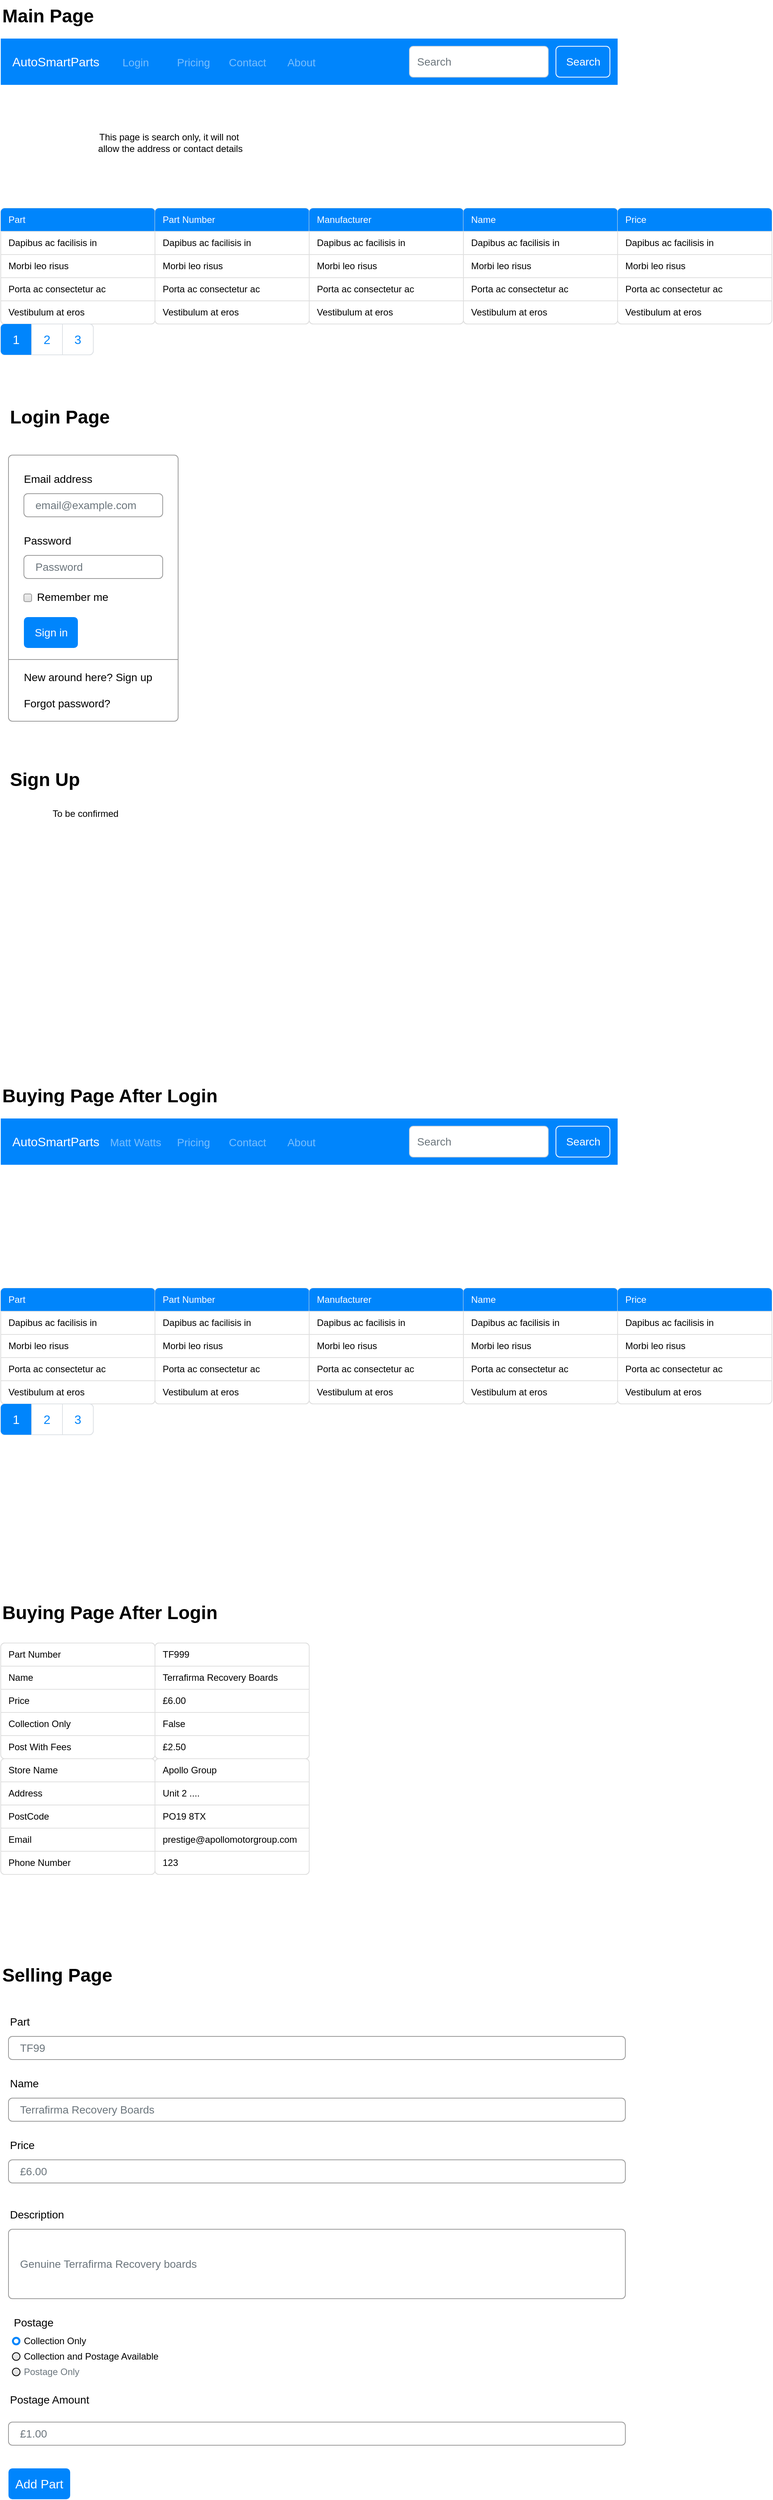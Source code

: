 <mxfile version="24.5.4" type="github">
  <diagram name="Page-1" id="c9db0220-8083-56f3-ca83-edcdcd058819">
    <mxGraphModel dx="1386" dy="785" grid="1" gridSize="10" guides="1" tooltips="1" connect="1" arrows="1" fold="1" page="1" pageScale="1.5" pageWidth="826" pageHeight="1169" background="none" math="0" shadow="0">
      <root>
        <mxCell id="0" style=";html=1;" />
        <mxCell id="1" style=";html=1;" parent="0" />
        <mxCell id="jz-PN9EQRB8FM0Uxdzr7-1" value="" style="html=1;shadow=0;dashed=0;shape=mxgraph.bootstrap.rrect;rSize=5;strokeColor=#DFDFDF;html=1;whiteSpace=wrap;fillColor=#FFFFFF;fontColor=#000000;" vertex="1" parent="1">
          <mxGeometry y="270" width="200" height="150" as="geometry" />
        </mxCell>
        <mxCell id="jz-PN9EQRB8FM0Uxdzr7-2" value="Part&lt;span style=&quot;white-space: pre;&quot;&gt;&#x9;&lt;/span&gt;" style="html=1;shadow=0;dashed=0;shape=mxgraph.bootstrap.topButton;rSize=5;strokeColor=none;fillColor=#0085FC;fontColor=#ffffff;perimeter=none;whiteSpace=wrap;resizeWidth=1;align=left;spacing=10;" vertex="1" parent="jz-PN9EQRB8FM0Uxdzr7-1">
          <mxGeometry width="200" height="30" relative="1" as="geometry" />
        </mxCell>
        <mxCell id="jz-PN9EQRB8FM0Uxdzr7-3" value="Dapibus ac facilisis in" style="strokeColor=inherit;fillColor=inherit;gradientColor=inherit;fontColor=inherit;html=1;shadow=0;dashed=0;perimeter=none;whiteSpace=wrap;resizeWidth=1;align=left;spacing=10;" vertex="1" parent="jz-PN9EQRB8FM0Uxdzr7-1">
          <mxGeometry width="200" height="30" relative="1" as="geometry">
            <mxPoint y="30" as="offset" />
          </mxGeometry>
        </mxCell>
        <mxCell id="jz-PN9EQRB8FM0Uxdzr7-4" value="Morbi leo risus" style="strokeColor=inherit;fillColor=inherit;gradientColor=inherit;fontColor=inherit;html=1;shadow=0;dashed=0;perimeter=none;whiteSpace=wrap;resizeWidth=1;align=left;spacing=10;" vertex="1" parent="jz-PN9EQRB8FM0Uxdzr7-1">
          <mxGeometry width="200" height="30" relative="1" as="geometry">
            <mxPoint y="60" as="offset" />
          </mxGeometry>
        </mxCell>
        <mxCell id="jz-PN9EQRB8FM0Uxdzr7-5" value="Porta ac consectetur ac" style="strokeColor=inherit;fillColor=inherit;gradientColor=inherit;fontColor=inherit;html=1;shadow=0;dashed=0;perimeter=none;whiteSpace=wrap;resizeWidth=1;align=left;spacing=10;" vertex="1" parent="jz-PN9EQRB8FM0Uxdzr7-1">
          <mxGeometry width="200" height="30" relative="1" as="geometry">
            <mxPoint y="90" as="offset" />
          </mxGeometry>
        </mxCell>
        <mxCell id="jz-PN9EQRB8FM0Uxdzr7-6" value="Vestibulum at eros" style="strokeColor=inherit;fillColor=inherit;gradientColor=inherit;fontColor=inherit;html=1;shadow=0;dashed=0;shape=mxgraph.bootstrap.bottomButton;rSize=5;perimeter=none;whiteSpace=wrap;resizeWidth=1;resizeHeight=0;align=left;spacing=10;" vertex="1" parent="jz-PN9EQRB8FM0Uxdzr7-1">
          <mxGeometry y="1" width="200" height="30" relative="1" as="geometry">
            <mxPoint y="-30" as="offset" />
          </mxGeometry>
        </mxCell>
        <mxCell id="jz-PN9EQRB8FM0Uxdzr7-14" value="" style="html=1;shadow=0;dashed=0;shape=mxgraph.bootstrap.rrect;rSize=5;strokeColor=#DFDFDF;html=1;whiteSpace=wrap;fillColor=#FFFFFF;fontColor=#000000;" vertex="1" parent="1">
          <mxGeometry x="200" y="270" width="200" height="150" as="geometry" />
        </mxCell>
        <mxCell id="jz-PN9EQRB8FM0Uxdzr7-15" value="Part Number" style="html=1;shadow=0;dashed=0;shape=mxgraph.bootstrap.topButton;rSize=5;strokeColor=none;fillColor=#0085FC;fontColor=#ffffff;perimeter=none;whiteSpace=wrap;resizeWidth=1;align=left;spacing=10;" vertex="1" parent="jz-PN9EQRB8FM0Uxdzr7-14">
          <mxGeometry width="200" height="30" relative="1" as="geometry" />
        </mxCell>
        <mxCell id="jz-PN9EQRB8FM0Uxdzr7-16" value="Dapibus ac facilisis in" style="strokeColor=inherit;fillColor=inherit;gradientColor=inherit;fontColor=inherit;html=1;shadow=0;dashed=0;perimeter=none;whiteSpace=wrap;resizeWidth=1;align=left;spacing=10;" vertex="1" parent="jz-PN9EQRB8FM0Uxdzr7-14">
          <mxGeometry width="200" height="30" relative="1" as="geometry">
            <mxPoint y="30" as="offset" />
          </mxGeometry>
        </mxCell>
        <mxCell id="jz-PN9EQRB8FM0Uxdzr7-17" value="Morbi leo risus" style="strokeColor=inherit;fillColor=inherit;gradientColor=inherit;fontColor=inherit;html=1;shadow=0;dashed=0;perimeter=none;whiteSpace=wrap;resizeWidth=1;align=left;spacing=10;" vertex="1" parent="jz-PN9EQRB8FM0Uxdzr7-14">
          <mxGeometry width="200" height="30" relative="1" as="geometry">
            <mxPoint y="60" as="offset" />
          </mxGeometry>
        </mxCell>
        <mxCell id="jz-PN9EQRB8FM0Uxdzr7-18" value="Porta ac consectetur ac" style="strokeColor=inherit;fillColor=inherit;gradientColor=inherit;fontColor=inherit;html=1;shadow=0;dashed=0;perimeter=none;whiteSpace=wrap;resizeWidth=1;align=left;spacing=10;" vertex="1" parent="jz-PN9EQRB8FM0Uxdzr7-14">
          <mxGeometry width="200" height="30" relative="1" as="geometry">
            <mxPoint y="90" as="offset" />
          </mxGeometry>
        </mxCell>
        <mxCell id="jz-PN9EQRB8FM0Uxdzr7-19" value="Vestibulum at eros" style="strokeColor=inherit;fillColor=inherit;gradientColor=inherit;fontColor=inherit;html=1;shadow=0;dashed=0;shape=mxgraph.bootstrap.bottomButton;rSize=5;perimeter=none;whiteSpace=wrap;resizeWidth=1;resizeHeight=0;align=left;spacing=10;" vertex="1" parent="jz-PN9EQRB8FM0Uxdzr7-14">
          <mxGeometry y="1" width="200" height="30" relative="1" as="geometry">
            <mxPoint y="-30" as="offset" />
          </mxGeometry>
        </mxCell>
        <mxCell id="jz-PN9EQRB8FM0Uxdzr7-20" value="" style="html=1;shadow=0;dashed=0;shape=mxgraph.bootstrap.rrect;rSize=5;strokeColor=#DFDFDF;html=1;whiteSpace=wrap;fillColor=#FFFFFF;fontColor=#000000;" vertex="1" parent="1">
          <mxGeometry x="400" y="270" width="200" height="150" as="geometry" />
        </mxCell>
        <mxCell id="jz-PN9EQRB8FM0Uxdzr7-21" value="Manufacturer" style="html=1;shadow=0;dashed=0;shape=mxgraph.bootstrap.topButton;rSize=5;strokeColor=none;fillColor=#0085FC;fontColor=#ffffff;perimeter=none;whiteSpace=wrap;resizeWidth=1;align=left;spacing=10;" vertex="1" parent="jz-PN9EQRB8FM0Uxdzr7-20">
          <mxGeometry width="200" height="30" relative="1" as="geometry" />
        </mxCell>
        <mxCell id="jz-PN9EQRB8FM0Uxdzr7-22" value="Dapibus ac facilisis in" style="strokeColor=inherit;fillColor=inherit;gradientColor=inherit;fontColor=inherit;html=1;shadow=0;dashed=0;perimeter=none;whiteSpace=wrap;resizeWidth=1;align=left;spacing=10;" vertex="1" parent="jz-PN9EQRB8FM0Uxdzr7-20">
          <mxGeometry width="200" height="30" relative="1" as="geometry">
            <mxPoint y="30" as="offset" />
          </mxGeometry>
        </mxCell>
        <mxCell id="jz-PN9EQRB8FM0Uxdzr7-23" value="Morbi leo risus" style="strokeColor=inherit;fillColor=inherit;gradientColor=inherit;fontColor=inherit;html=1;shadow=0;dashed=0;perimeter=none;whiteSpace=wrap;resizeWidth=1;align=left;spacing=10;" vertex="1" parent="jz-PN9EQRB8FM0Uxdzr7-20">
          <mxGeometry width="200" height="30" relative="1" as="geometry">
            <mxPoint y="60" as="offset" />
          </mxGeometry>
        </mxCell>
        <mxCell id="jz-PN9EQRB8FM0Uxdzr7-24" value="Porta ac consectetur ac" style="strokeColor=inherit;fillColor=inherit;gradientColor=inherit;fontColor=inherit;html=1;shadow=0;dashed=0;perimeter=none;whiteSpace=wrap;resizeWidth=1;align=left;spacing=10;" vertex="1" parent="jz-PN9EQRB8FM0Uxdzr7-20">
          <mxGeometry width="200" height="30" relative="1" as="geometry">
            <mxPoint y="90" as="offset" />
          </mxGeometry>
        </mxCell>
        <mxCell id="jz-PN9EQRB8FM0Uxdzr7-25" value="Vestibulum at eros" style="strokeColor=inherit;fillColor=inherit;gradientColor=inherit;fontColor=inherit;html=1;shadow=0;dashed=0;shape=mxgraph.bootstrap.bottomButton;rSize=5;perimeter=none;whiteSpace=wrap;resizeWidth=1;resizeHeight=0;align=left;spacing=10;" vertex="1" parent="jz-PN9EQRB8FM0Uxdzr7-20">
          <mxGeometry y="1" width="200" height="30" relative="1" as="geometry">
            <mxPoint y="-30" as="offset" />
          </mxGeometry>
        </mxCell>
        <mxCell id="jz-PN9EQRB8FM0Uxdzr7-26" value="" style="html=1;shadow=0;dashed=0;shape=mxgraph.bootstrap.rrect;rSize=5;strokeColor=#DFDFDF;html=1;whiteSpace=wrap;fillColor=#FFFFFF;fontColor=#000000;" vertex="1" parent="1">
          <mxGeometry x="600" y="270" width="200" height="150" as="geometry" />
        </mxCell>
        <mxCell id="jz-PN9EQRB8FM0Uxdzr7-27" value="Name&lt;span style=&quot;white-space: pre;&quot;&gt;&#x9;&lt;/span&gt;" style="html=1;shadow=0;dashed=0;shape=mxgraph.bootstrap.topButton;rSize=5;strokeColor=none;fillColor=#0085FC;fontColor=#ffffff;perimeter=none;whiteSpace=wrap;resizeWidth=1;align=left;spacing=10;" vertex="1" parent="jz-PN9EQRB8FM0Uxdzr7-26">
          <mxGeometry width="200" height="30" relative="1" as="geometry" />
        </mxCell>
        <mxCell id="jz-PN9EQRB8FM0Uxdzr7-28" value="Dapibus ac facilisis in" style="strokeColor=inherit;fillColor=inherit;gradientColor=inherit;fontColor=inherit;html=1;shadow=0;dashed=0;perimeter=none;whiteSpace=wrap;resizeWidth=1;align=left;spacing=10;" vertex="1" parent="jz-PN9EQRB8FM0Uxdzr7-26">
          <mxGeometry width="200" height="30" relative="1" as="geometry">
            <mxPoint y="30" as="offset" />
          </mxGeometry>
        </mxCell>
        <mxCell id="jz-PN9EQRB8FM0Uxdzr7-29" value="Morbi leo risus" style="strokeColor=inherit;fillColor=inherit;gradientColor=inherit;fontColor=inherit;html=1;shadow=0;dashed=0;perimeter=none;whiteSpace=wrap;resizeWidth=1;align=left;spacing=10;" vertex="1" parent="jz-PN9EQRB8FM0Uxdzr7-26">
          <mxGeometry width="200" height="30" relative="1" as="geometry">
            <mxPoint y="60" as="offset" />
          </mxGeometry>
        </mxCell>
        <mxCell id="jz-PN9EQRB8FM0Uxdzr7-30" value="Porta ac consectetur ac" style="strokeColor=inherit;fillColor=inherit;gradientColor=inherit;fontColor=inherit;html=1;shadow=0;dashed=0;perimeter=none;whiteSpace=wrap;resizeWidth=1;align=left;spacing=10;" vertex="1" parent="jz-PN9EQRB8FM0Uxdzr7-26">
          <mxGeometry width="200" height="30" relative="1" as="geometry">
            <mxPoint y="90" as="offset" />
          </mxGeometry>
        </mxCell>
        <mxCell id="jz-PN9EQRB8FM0Uxdzr7-31" value="Vestibulum at eros" style="strokeColor=inherit;fillColor=inherit;gradientColor=inherit;fontColor=inherit;html=1;shadow=0;dashed=0;shape=mxgraph.bootstrap.bottomButton;rSize=5;perimeter=none;whiteSpace=wrap;resizeWidth=1;resizeHeight=0;align=left;spacing=10;" vertex="1" parent="jz-PN9EQRB8FM0Uxdzr7-26">
          <mxGeometry y="1" width="200" height="30" relative="1" as="geometry">
            <mxPoint y="-30" as="offset" />
          </mxGeometry>
        </mxCell>
        <mxCell id="jz-PN9EQRB8FM0Uxdzr7-32" value="" style="html=1;shadow=0;dashed=0;shape=mxgraph.bootstrap.rrect;rSize=5;strokeColor=#DFDFDF;html=1;whiteSpace=wrap;fillColor=#FFFFFF;fontColor=#000000;" vertex="1" parent="1">
          <mxGeometry x="800" y="270" width="200" height="150" as="geometry" />
        </mxCell>
        <mxCell id="jz-PN9EQRB8FM0Uxdzr7-33" value="Price" style="html=1;shadow=0;dashed=0;shape=mxgraph.bootstrap.topButton;rSize=5;strokeColor=none;fillColor=#0085FC;fontColor=#ffffff;perimeter=none;whiteSpace=wrap;resizeWidth=1;align=left;spacing=10;" vertex="1" parent="jz-PN9EQRB8FM0Uxdzr7-32">
          <mxGeometry width="200" height="30" relative="1" as="geometry" />
        </mxCell>
        <mxCell id="jz-PN9EQRB8FM0Uxdzr7-34" value="Dapibus ac facilisis in" style="strokeColor=inherit;fillColor=inherit;gradientColor=inherit;fontColor=inherit;html=1;shadow=0;dashed=0;perimeter=none;whiteSpace=wrap;resizeWidth=1;align=left;spacing=10;" vertex="1" parent="jz-PN9EQRB8FM0Uxdzr7-32">
          <mxGeometry width="200" height="30" relative="1" as="geometry">
            <mxPoint y="30" as="offset" />
          </mxGeometry>
        </mxCell>
        <mxCell id="jz-PN9EQRB8FM0Uxdzr7-35" value="Morbi leo risus" style="strokeColor=inherit;fillColor=inherit;gradientColor=inherit;fontColor=inherit;html=1;shadow=0;dashed=0;perimeter=none;whiteSpace=wrap;resizeWidth=1;align=left;spacing=10;" vertex="1" parent="jz-PN9EQRB8FM0Uxdzr7-32">
          <mxGeometry width="200" height="30" relative="1" as="geometry">
            <mxPoint y="60" as="offset" />
          </mxGeometry>
        </mxCell>
        <mxCell id="jz-PN9EQRB8FM0Uxdzr7-36" value="Porta ac consectetur ac" style="strokeColor=inherit;fillColor=inherit;gradientColor=inherit;fontColor=inherit;html=1;shadow=0;dashed=0;perimeter=none;whiteSpace=wrap;resizeWidth=1;align=left;spacing=10;" vertex="1" parent="jz-PN9EQRB8FM0Uxdzr7-32">
          <mxGeometry width="200" height="30" relative="1" as="geometry">
            <mxPoint y="90" as="offset" />
          </mxGeometry>
        </mxCell>
        <mxCell id="jz-PN9EQRB8FM0Uxdzr7-37" value="Vestibulum at eros" style="strokeColor=inherit;fillColor=inherit;gradientColor=inherit;fontColor=inherit;html=1;shadow=0;dashed=0;shape=mxgraph.bootstrap.bottomButton;rSize=5;perimeter=none;whiteSpace=wrap;resizeWidth=1;resizeHeight=0;align=left;spacing=10;" vertex="1" parent="jz-PN9EQRB8FM0Uxdzr7-32">
          <mxGeometry y="1" width="200" height="30" relative="1" as="geometry">
            <mxPoint y="-30" as="offset" />
          </mxGeometry>
        </mxCell>
        <mxCell id="jz-PN9EQRB8FM0Uxdzr7-39" value="" style="html=1;shadow=0;dashed=0;shape=mxgraph.bootstrap.rrect;rSize=5;strokeColor=#DEE2E6;html=1;whiteSpace=wrap;fillColor=#ffffff;fontColor=#0085FC;" vertex="1" parent="1">
          <mxGeometry y="420" width="120" height="40" as="geometry" />
        </mxCell>
        <mxCell id="jz-PN9EQRB8FM0Uxdzr7-40" value="1" style="strokeColor=inherit;fillColor=inherit;gradientColor=inherit;html=1;shadow=0;dashed=0;shape=mxgraph.bootstrap.leftButton;rSize=5;perimeter=none;whiteSpace=wrap;resizeHeight=1;fillColor=#0085FC;strokeColor=none;fontColor=#ffffff;fontSize=16;" vertex="1" parent="jz-PN9EQRB8FM0Uxdzr7-39">
          <mxGeometry width="40" height="40" relative="1" as="geometry" />
        </mxCell>
        <mxCell id="jz-PN9EQRB8FM0Uxdzr7-41" value="2" style="strokeColor=inherit;fillColor=inherit;gradientColor=inherit;fontColor=inherit;html=1;shadow=0;dashed=0;perimeter=none;whiteSpace=wrap;resizeHeight=1;fontSize=16;" vertex="1" parent="jz-PN9EQRB8FM0Uxdzr7-39">
          <mxGeometry width="40" height="40" relative="1" as="geometry">
            <mxPoint x="40" as="offset" />
          </mxGeometry>
        </mxCell>
        <mxCell id="jz-PN9EQRB8FM0Uxdzr7-42" value="3" style="strokeColor=inherit;fillColor=inherit;gradientColor=inherit;fontColor=inherit;html=1;shadow=0;dashed=0;shape=mxgraph.bootstrap.rightButton;rSize=5;perimeter=none;whiteSpace=wrap;resizeHeight=1;fontSize=16;" vertex="1" parent="jz-PN9EQRB8FM0Uxdzr7-39">
          <mxGeometry x="1" width="40" height="40" relative="1" as="geometry">
            <mxPoint x="-40" as="offset" />
          </mxGeometry>
        </mxCell>
        <mxCell id="jz-PN9EQRB8FM0Uxdzr7-43" value="AutoSmartParts" style="html=1;shadow=0;dashed=0;fillColor=#0085FC;strokeColor=none;fontSize=16;fontColor=#ffffff;align=left;spacing=15;" vertex="1" parent="1">
          <mxGeometry y="50" width="800" height="60" as="geometry" />
        </mxCell>
        <mxCell id="jz-PN9EQRB8FM0Uxdzr7-44" value="Login" style="fillColor=none;strokeColor=none;fontSize=14;fontColor=#79BFFD;align=center;" vertex="1" parent="jz-PN9EQRB8FM0Uxdzr7-43">
          <mxGeometry width="70" height="40" relative="1" as="geometry">
            <mxPoint x="140" y="10" as="offset" />
          </mxGeometry>
        </mxCell>
        <mxCell id="jz-PN9EQRB8FM0Uxdzr7-45" value="Pricing" style="fillColor=none;strokeColor=none;fontSize=14;fontColor=#79BFFD;align=center;spacingRight=0;" vertex="1" parent="jz-PN9EQRB8FM0Uxdzr7-43">
          <mxGeometry width="80" height="40" relative="1" as="geometry">
            <mxPoint x="210" y="10" as="offset" />
          </mxGeometry>
        </mxCell>
        <mxCell id="jz-PN9EQRB8FM0Uxdzr7-46" value="About" style="fillColor=none;strokeColor=none;fontSize=14;fontColor=#79BFFD;align=center;" vertex="1" parent="jz-PN9EQRB8FM0Uxdzr7-43">
          <mxGeometry width="80" height="40" relative="1" as="geometry">
            <mxPoint x="350" y="10" as="offset" />
          </mxGeometry>
        </mxCell>
        <mxCell id="jz-PN9EQRB8FM0Uxdzr7-47" value="Search" style="html=1;shadow=0;dashed=0;shape=mxgraph.bootstrap.rrect;rSize=5;fontSize=14;fontColor=#ffffff;strokeColor=#ffffff;fillColor=none;" vertex="1" parent="jz-PN9EQRB8FM0Uxdzr7-43">
          <mxGeometry x="1" width="70" height="40" relative="1" as="geometry">
            <mxPoint x="-80" y="10" as="offset" />
          </mxGeometry>
        </mxCell>
        <mxCell id="jz-PN9EQRB8FM0Uxdzr7-48" value="Search" style="html=1;shadow=0;dashed=0;shape=mxgraph.bootstrap.rrect;rSize=5;fontSize=14;fontColor=#6C767D;strokeColor=#CED4DA;fillColor=#ffffff;align=left;spacing=10;" vertex="1" parent="jz-PN9EQRB8FM0Uxdzr7-43">
          <mxGeometry x="1" width="180" height="40" relative="1" as="geometry">
            <mxPoint x="-270" y="10" as="offset" />
          </mxGeometry>
        </mxCell>
        <mxCell id="jz-PN9EQRB8FM0Uxdzr7-49" value="Contact" style="fillColor=none;strokeColor=none;fontSize=14;fontColor=#79BFFD;align=center;" vertex="1" parent="jz-PN9EQRB8FM0Uxdzr7-43">
          <mxGeometry x="280" y="10" width="80" height="40" as="geometry" />
        </mxCell>
        <mxCell id="jz-PN9EQRB8FM0Uxdzr7-51" value="&lt;h1 style=&quot;margin-top: 0px;&quot;&gt;Main Page&lt;/h1&gt;" style="text;html=1;whiteSpace=wrap;overflow=hidden;rounded=0;" vertex="1" parent="1">
          <mxGeometry width="180" height="40" as="geometry" />
        </mxCell>
        <mxCell id="jz-PN9EQRB8FM0Uxdzr7-52" value="&lt;h1 style=&quot;margin-top: 0px;&quot;&gt;Login Page&lt;/h1&gt;" style="text;html=1;whiteSpace=wrap;overflow=hidden;rounded=0;" vertex="1" parent="1">
          <mxGeometry x="10" y="520" width="180" height="40" as="geometry" />
        </mxCell>
        <mxCell id="jz-PN9EQRB8FM0Uxdzr7-53" value="" style="html=1;shadow=0;dashed=0;shape=mxgraph.bootstrap.rrect;rSize=5;fillColor=#ffffff;strokeColor=#999999;" vertex="1" parent="1">
          <mxGeometry x="10" y="590" width="220" height="345" as="geometry" />
        </mxCell>
        <mxCell id="jz-PN9EQRB8FM0Uxdzr7-54" value="Email address" style="fillColor=none;strokeColor=none;align=left;spacing=20;fontSize=14;" vertex="1" parent="jz-PN9EQRB8FM0Uxdzr7-53">
          <mxGeometry width="220" height="40" relative="1" as="geometry">
            <mxPoint y="10" as="offset" />
          </mxGeometry>
        </mxCell>
        <mxCell id="jz-PN9EQRB8FM0Uxdzr7-55" value="email@example.com" style="html=1;shadow=0;dashed=0;shape=mxgraph.bootstrap.rrect;rSize=5;fillColor=none;strokeColor=#999999;align=left;spacing=15;fontSize=14;fontColor=#6C767D;" vertex="1" parent="jz-PN9EQRB8FM0Uxdzr7-53">
          <mxGeometry width="180" height="30" relative="1" as="geometry">
            <mxPoint x="20" y="50" as="offset" />
          </mxGeometry>
        </mxCell>
        <mxCell id="jz-PN9EQRB8FM0Uxdzr7-56" value="Password" style="fillColor=none;strokeColor=none;align=left;spacing=20;fontSize=14;" vertex="1" parent="jz-PN9EQRB8FM0Uxdzr7-53">
          <mxGeometry width="220" height="40" relative="1" as="geometry">
            <mxPoint y="90" as="offset" />
          </mxGeometry>
        </mxCell>
        <mxCell id="jz-PN9EQRB8FM0Uxdzr7-57" value="Password" style="html=1;shadow=0;dashed=0;shape=mxgraph.bootstrap.rrect;rSize=5;fillColor=none;strokeColor=#999999;align=left;spacing=15;fontSize=14;fontColor=#6C767D;" vertex="1" parent="jz-PN9EQRB8FM0Uxdzr7-53">
          <mxGeometry width="180" height="30" relative="1" as="geometry">
            <mxPoint x="20" y="130" as="offset" />
          </mxGeometry>
        </mxCell>
        <mxCell id="jz-PN9EQRB8FM0Uxdzr7-58" value="Remember me" style="html=1;shadow=0;dashed=0;shape=mxgraph.bootstrap.rrect;rSize=2;fillColor=#EDEDED;strokeColor=#999999;align=left;fontSize=14;fontColor=#000000;labelPosition=right;verticalLabelPosition=middle;verticalAlign=middle;spacingLeft=5;spacingTop=-2;gradientColor=#DEDEDE;" vertex="1" parent="jz-PN9EQRB8FM0Uxdzr7-53">
          <mxGeometry width="10" height="10" relative="1" as="geometry">
            <mxPoint x="20" y="180" as="offset" />
          </mxGeometry>
        </mxCell>
        <mxCell id="jz-PN9EQRB8FM0Uxdzr7-59" value="Sign in" style="html=1;shadow=0;dashed=0;shape=mxgraph.bootstrap.rrect;rSize=5;fillColor=#0085FC;strokeColor=none;align=center;fontSize=14;fontColor=#FFFFFF;" vertex="1" parent="jz-PN9EQRB8FM0Uxdzr7-53">
          <mxGeometry width="70" height="40" relative="1" as="geometry">
            <mxPoint x="20" y="210" as="offset" />
          </mxGeometry>
        </mxCell>
        <mxCell id="jz-PN9EQRB8FM0Uxdzr7-60" value="" style="shape=line;strokeColor=#999999;perimeter=none;resizeWidth=1;" vertex="1" parent="jz-PN9EQRB8FM0Uxdzr7-53">
          <mxGeometry width="220" height="10" relative="1" as="geometry">
            <mxPoint y="260" as="offset" />
          </mxGeometry>
        </mxCell>
        <mxCell id="jz-PN9EQRB8FM0Uxdzr7-61" value="New around here? Sign up&lt;br&gt;&lt;br&gt;Forgot password?" style="html=1;fillColor=none;strokeColor=none;align=left;spacing=20;fontSize=14;" vertex="1" parent="jz-PN9EQRB8FM0Uxdzr7-53">
          <mxGeometry width="220" height="60" relative="1" as="geometry">
            <mxPoint y="275" as="offset" />
          </mxGeometry>
        </mxCell>
        <mxCell id="jz-PN9EQRB8FM0Uxdzr7-63" value="&lt;h1 style=&quot;margin-top: 0px;&quot;&gt;Sign Up&lt;/h1&gt;" style="text;html=1;whiteSpace=wrap;overflow=hidden;rounded=0;" vertex="1" parent="1">
          <mxGeometry x="10" y="990" width="180" height="40" as="geometry" />
        </mxCell>
        <mxCell id="jz-PN9EQRB8FM0Uxdzr7-65" value="To be confirmed" style="text;html=1;align=center;verticalAlign=middle;whiteSpace=wrap;rounded=0;" vertex="1" parent="1">
          <mxGeometry x="20" y="1040" width="180" height="30" as="geometry" />
        </mxCell>
        <mxCell id="jz-PN9EQRB8FM0Uxdzr7-84" value="" style="html=1;shadow=0;dashed=0;shape=mxgraph.bootstrap.rrect;rSize=5;strokeColor=#DFDFDF;html=1;whiteSpace=wrap;fillColor=#FFFFFF;fontColor=#000000;" vertex="1" parent="1">
          <mxGeometry y="1670" width="200" height="150" as="geometry" />
        </mxCell>
        <mxCell id="jz-PN9EQRB8FM0Uxdzr7-85" value="Part&lt;span style=&quot;white-space: pre;&quot;&gt;&#x9;&lt;/span&gt;" style="html=1;shadow=0;dashed=0;shape=mxgraph.bootstrap.topButton;rSize=5;strokeColor=none;fillColor=#0085FC;fontColor=#ffffff;perimeter=none;whiteSpace=wrap;resizeWidth=1;align=left;spacing=10;" vertex="1" parent="jz-PN9EQRB8FM0Uxdzr7-84">
          <mxGeometry width="200" height="30" relative="1" as="geometry" />
        </mxCell>
        <mxCell id="jz-PN9EQRB8FM0Uxdzr7-86" value="Dapibus ac facilisis in" style="strokeColor=inherit;fillColor=inherit;gradientColor=inherit;fontColor=inherit;html=1;shadow=0;dashed=0;perimeter=none;whiteSpace=wrap;resizeWidth=1;align=left;spacing=10;" vertex="1" parent="jz-PN9EQRB8FM0Uxdzr7-84">
          <mxGeometry width="200" height="30" relative="1" as="geometry">
            <mxPoint y="30" as="offset" />
          </mxGeometry>
        </mxCell>
        <mxCell id="jz-PN9EQRB8FM0Uxdzr7-87" value="Morbi leo risus" style="strokeColor=inherit;fillColor=inherit;gradientColor=inherit;fontColor=inherit;html=1;shadow=0;dashed=0;perimeter=none;whiteSpace=wrap;resizeWidth=1;align=left;spacing=10;" vertex="1" parent="jz-PN9EQRB8FM0Uxdzr7-84">
          <mxGeometry width="200" height="30" relative="1" as="geometry">
            <mxPoint y="60" as="offset" />
          </mxGeometry>
        </mxCell>
        <mxCell id="jz-PN9EQRB8FM0Uxdzr7-88" value="Porta ac consectetur ac" style="strokeColor=inherit;fillColor=inherit;gradientColor=inherit;fontColor=inherit;html=1;shadow=0;dashed=0;perimeter=none;whiteSpace=wrap;resizeWidth=1;align=left;spacing=10;" vertex="1" parent="jz-PN9EQRB8FM0Uxdzr7-84">
          <mxGeometry width="200" height="30" relative="1" as="geometry">
            <mxPoint y="90" as="offset" />
          </mxGeometry>
        </mxCell>
        <mxCell id="jz-PN9EQRB8FM0Uxdzr7-89" value="Vestibulum at eros" style="strokeColor=inherit;fillColor=inherit;gradientColor=inherit;fontColor=inherit;html=1;shadow=0;dashed=0;shape=mxgraph.bootstrap.bottomButton;rSize=5;perimeter=none;whiteSpace=wrap;resizeWidth=1;resizeHeight=0;align=left;spacing=10;" vertex="1" parent="jz-PN9EQRB8FM0Uxdzr7-84">
          <mxGeometry y="1" width="200" height="30" relative="1" as="geometry">
            <mxPoint y="-30" as="offset" />
          </mxGeometry>
        </mxCell>
        <mxCell id="jz-PN9EQRB8FM0Uxdzr7-90" value="" style="html=1;shadow=0;dashed=0;shape=mxgraph.bootstrap.rrect;rSize=5;strokeColor=#DFDFDF;html=1;whiteSpace=wrap;fillColor=#FFFFFF;fontColor=#000000;" vertex="1" parent="1">
          <mxGeometry x="200" y="1670" width="200" height="150" as="geometry" />
        </mxCell>
        <mxCell id="jz-PN9EQRB8FM0Uxdzr7-91" value="Part Number" style="html=1;shadow=0;dashed=0;shape=mxgraph.bootstrap.topButton;rSize=5;strokeColor=none;fillColor=#0085FC;fontColor=#ffffff;perimeter=none;whiteSpace=wrap;resizeWidth=1;align=left;spacing=10;" vertex="1" parent="jz-PN9EQRB8FM0Uxdzr7-90">
          <mxGeometry width="200" height="30" relative="1" as="geometry" />
        </mxCell>
        <mxCell id="jz-PN9EQRB8FM0Uxdzr7-92" value="Dapibus ac facilisis in" style="strokeColor=inherit;fillColor=inherit;gradientColor=inherit;fontColor=inherit;html=1;shadow=0;dashed=0;perimeter=none;whiteSpace=wrap;resizeWidth=1;align=left;spacing=10;" vertex="1" parent="jz-PN9EQRB8FM0Uxdzr7-90">
          <mxGeometry width="200" height="30" relative="1" as="geometry">
            <mxPoint y="30" as="offset" />
          </mxGeometry>
        </mxCell>
        <mxCell id="jz-PN9EQRB8FM0Uxdzr7-93" value="Morbi leo risus" style="strokeColor=inherit;fillColor=inherit;gradientColor=inherit;fontColor=inherit;html=1;shadow=0;dashed=0;perimeter=none;whiteSpace=wrap;resizeWidth=1;align=left;spacing=10;" vertex="1" parent="jz-PN9EQRB8FM0Uxdzr7-90">
          <mxGeometry width="200" height="30" relative="1" as="geometry">
            <mxPoint y="60" as="offset" />
          </mxGeometry>
        </mxCell>
        <mxCell id="jz-PN9EQRB8FM0Uxdzr7-94" value="Porta ac consectetur ac" style="strokeColor=inherit;fillColor=inherit;gradientColor=inherit;fontColor=inherit;html=1;shadow=0;dashed=0;perimeter=none;whiteSpace=wrap;resizeWidth=1;align=left;spacing=10;" vertex="1" parent="jz-PN9EQRB8FM0Uxdzr7-90">
          <mxGeometry width="200" height="30" relative="1" as="geometry">
            <mxPoint y="90" as="offset" />
          </mxGeometry>
        </mxCell>
        <mxCell id="jz-PN9EQRB8FM0Uxdzr7-95" value="Vestibulum at eros" style="strokeColor=inherit;fillColor=inherit;gradientColor=inherit;fontColor=inherit;html=1;shadow=0;dashed=0;shape=mxgraph.bootstrap.bottomButton;rSize=5;perimeter=none;whiteSpace=wrap;resizeWidth=1;resizeHeight=0;align=left;spacing=10;" vertex="1" parent="jz-PN9EQRB8FM0Uxdzr7-90">
          <mxGeometry y="1" width="200" height="30" relative="1" as="geometry">
            <mxPoint y="-30" as="offset" />
          </mxGeometry>
        </mxCell>
        <mxCell id="jz-PN9EQRB8FM0Uxdzr7-96" value="" style="html=1;shadow=0;dashed=0;shape=mxgraph.bootstrap.rrect;rSize=5;strokeColor=#DFDFDF;html=1;whiteSpace=wrap;fillColor=#FFFFFF;fontColor=#000000;" vertex="1" parent="1">
          <mxGeometry x="400" y="1670" width="200" height="150" as="geometry" />
        </mxCell>
        <mxCell id="jz-PN9EQRB8FM0Uxdzr7-97" value="Manufacturer" style="html=1;shadow=0;dashed=0;shape=mxgraph.bootstrap.topButton;rSize=5;strokeColor=none;fillColor=#0085FC;fontColor=#ffffff;perimeter=none;whiteSpace=wrap;resizeWidth=1;align=left;spacing=10;" vertex="1" parent="jz-PN9EQRB8FM0Uxdzr7-96">
          <mxGeometry width="200" height="30" relative="1" as="geometry" />
        </mxCell>
        <mxCell id="jz-PN9EQRB8FM0Uxdzr7-98" value="Dapibus ac facilisis in" style="strokeColor=inherit;fillColor=inherit;gradientColor=inherit;fontColor=inherit;html=1;shadow=0;dashed=0;perimeter=none;whiteSpace=wrap;resizeWidth=1;align=left;spacing=10;" vertex="1" parent="jz-PN9EQRB8FM0Uxdzr7-96">
          <mxGeometry width="200" height="30" relative="1" as="geometry">
            <mxPoint y="30" as="offset" />
          </mxGeometry>
        </mxCell>
        <mxCell id="jz-PN9EQRB8FM0Uxdzr7-99" value="Morbi leo risus" style="strokeColor=inherit;fillColor=inherit;gradientColor=inherit;fontColor=inherit;html=1;shadow=0;dashed=0;perimeter=none;whiteSpace=wrap;resizeWidth=1;align=left;spacing=10;" vertex="1" parent="jz-PN9EQRB8FM0Uxdzr7-96">
          <mxGeometry width="200" height="30" relative="1" as="geometry">
            <mxPoint y="60" as="offset" />
          </mxGeometry>
        </mxCell>
        <mxCell id="jz-PN9EQRB8FM0Uxdzr7-100" value="Porta ac consectetur ac" style="strokeColor=inherit;fillColor=inherit;gradientColor=inherit;fontColor=inherit;html=1;shadow=0;dashed=0;perimeter=none;whiteSpace=wrap;resizeWidth=1;align=left;spacing=10;" vertex="1" parent="jz-PN9EQRB8FM0Uxdzr7-96">
          <mxGeometry width="200" height="30" relative="1" as="geometry">
            <mxPoint y="90" as="offset" />
          </mxGeometry>
        </mxCell>
        <mxCell id="jz-PN9EQRB8FM0Uxdzr7-101" value="Vestibulum at eros" style="strokeColor=inherit;fillColor=inherit;gradientColor=inherit;fontColor=inherit;html=1;shadow=0;dashed=0;shape=mxgraph.bootstrap.bottomButton;rSize=5;perimeter=none;whiteSpace=wrap;resizeWidth=1;resizeHeight=0;align=left;spacing=10;" vertex="1" parent="jz-PN9EQRB8FM0Uxdzr7-96">
          <mxGeometry y="1" width="200" height="30" relative="1" as="geometry">
            <mxPoint y="-30" as="offset" />
          </mxGeometry>
        </mxCell>
        <mxCell id="jz-PN9EQRB8FM0Uxdzr7-102" value="" style="html=1;shadow=0;dashed=0;shape=mxgraph.bootstrap.rrect;rSize=5;strokeColor=#DFDFDF;html=1;whiteSpace=wrap;fillColor=#FFFFFF;fontColor=#000000;" vertex="1" parent="1">
          <mxGeometry x="600" y="1670" width="200" height="150" as="geometry" />
        </mxCell>
        <mxCell id="jz-PN9EQRB8FM0Uxdzr7-103" value="Name&lt;span style=&quot;white-space: pre;&quot;&gt;&#x9;&lt;/span&gt;" style="html=1;shadow=0;dashed=0;shape=mxgraph.bootstrap.topButton;rSize=5;strokeColor=none;fillColor=#0085FC;fontColor=#ffffff;perimeter=none;whiteSpace=wrap;resizeWidth=1;align=left;spacing=10;" vertex="1" parent="jz-PN9EQRB8FM0Uxdzr7-102">
          <mxGeometry width="200" height="30" relative="1" as="geometry" />
        </mxCell>
        <mxCell id="jz-PN9EQRB8FM0Uxdzr7-104" value="Dapibus ac facilisis in" style="strokeColor=inherit;fillColor=inherit;gradientColor=inherit;fontColor=inherit;html=1;shadow=0;dashed=0;perimeter=none;whiteSpace=wrap;resizeWidth=1;align=left;spacing=10;" vertex="1" parent="jz-PN9EQRB8FM0Uxdzr7-102">
          <mxGeometry width="200" height="30" relative="1" as="geometry">
            <mxPoint y="30" as="offset" />
          </mxGeometry>
        </mxCell>
        <mxCell id="jz-PN9EQRB8FM0Uxdzr7-105" value="Morbi leo risus" style="strokeColor=inherit;fillColor=inherit;gradientColor=inherit;fontColor=inherit;html=1;shadow=0;dashed=0;perimeter=none;whiteSpace=wrap;resizeWidth=1;align=left;spacing=10;" vertex="1" parent="jz-PN9EQRB8FM0Uxdzr7-102">
          <mxGeometry width="200" height="30" relative="1" as="geometry">
            <mxPoint y="60" as="offset" />
          </mxGeometry>
        </mxCell>
        <mxCell id="jz-PN9EQRB8FM0Uxdzr7-106" value="Porta ac consectetur ac" style="strokeColor=inherit;fillColor=inherit;gradientColor=inherit;fontColor=inherit;html=1;shadow=0;dashed=0;perimeter=none;whiteSpace=wrap;resizeWidth=1;align=left;spacing=10;" vertex="1" parent="jz-PN9EQRB8FM0Uxdzr7-102">
          <mxGeometry width="200" height="30" relative="1" as="geometry">
            <mxPoint y="90" as="offset" />
          </mxGeometry>
        </mxCell>
        <mxCell id="jz-PN9EQRB8FM0Uxdzr7-107" value="Vestibulum at eros" style="strokeColor=inherit;fillColor=inherit;gradientColor=inherit;fontColor=inherit;html=1;shadow=0;dashed=0;shape=mxgraph.bootstrap.bottomButton;rSize=5;perimeter=none;whiteSpace=wrap;resizeWidth=1;resizeHeight=0;align=left;spacing=10;" vertex="1" parent="jz-PN9EQRB8FM0Uxdzr7-102">
          <mxGeometry y="1" width="200" height="30" relative="1" as="geometry">
            <mxPoint y="-30" as="offset" />
          </mxGeometry>
        </mxCell>
        <mxCell id="jz-PN9EQRB8FM0Uxdzr7-108" value="" style="html=1;shadow=0;dashed=0;shape=mxgraph.bootstrap.rrect;rSize=5;strokeColor=#DFDFDF;html=1;whiteSpace=wrap;fillColor=#FFFFFF;fontColor=#000000;" vertex="1" parent="1">
          <mxGeometry x="800" y="1670" width="200" height="150" as="geometry" />
        </mxCell>
        <mxCell id="jz-PN9EQRB8FM0Uxdzr7-109" value="Price" style="html=1;shadow=0;dashed=0;shape=mxgraph.bootstrap.topButton;rSize=5;strokeColor=none;fillColor=#0085FC;fontColor=#ffffff;perimeter=none;whiteSpace=wrap;resizeWidth=1;align=left;spacing=10;" vertex="1" parent="jz-PN9EQRB8FM0Uxdzr7-108">
          <mxGeometry width="200" height="30" relative="1" as="geometry" />
        </mxCell>
        <mxCell id="jz-PN9EQRB8FM0Uxdzr7-110" value="Dapibus ac facilisis in" style="strokeColor=inherit;fillColor=inherit;gradientColor=inherit;fontColor=inherit;html=1;shadow=0;dashed=0;perimeter=none;whiteSpace=wrap;resizeWidth=1;align=left;spacing=10;" vertex="1" parent="jz-PN9EQRB8FM0Uxdzr7-108">
          <mxGeometry width="200" height="30" relative="1" as="geometry">
            <mxPoint y="30" as="offset" />
          </mxGeometry>
        </mxCell>
        <mxCell id="jz-PN9EQRB8FM0Uxdzr7-111" value="Morbi leo risus" style="strokeColor=inherit;fillColor=inherit;gradientColor=inherit;fontColor=inherit;html=1;shadow=0;dashed=0;perimeter=none;whiteSpace=wrap;resizeWidth=1;align=left;spacing=10;" vertex="1" parent="jz-PN9EQRB8FM0Uxdzr7-108">
          <mxGeometry width="200" height="30" relative="1" as="geometry">
            <mxPoint y="60" as="offset" />
          </mxGeometry>
        </mxCell>
        <mxCell id="jz-PN9EQRB8FM0Uxdzr7-112" value="Porta ac consectetur ac" style="strokeColor=inherit;fillColor=inherit;gradientColor=inherit;fontColor=inherit;html=1;shadow=0;dashed=0;perimeter=none;whiteSpace=wrap;resizeWidth=1;align=left;spacing=10;" vertex="1" parent="jz-PN9EQRB8FM0Uxdzr7-108">
          <mxGeometry width="200" height="30" relative="1" as="geometry">
            <mxPoint y="90" as="offset" />
          </mxGeometry>
        </mxCell>
        <mxCell id="jz-PN9EQRB8FM0Uxdzr7-113" value="Vestibulum at eros" style="strokeColor=inherit;fillColor=inherit;gradientColor=inherit;fontColor=inherit;html=1;shadow=0;dashed=0;shape=mxgraph.bootstrap.bottomButton;rSize=5;perimeter=none;whiteSpace=wrap;resizeWidth=1;resizeHeight=0;align=left;spacing=10;" vertex="1" parent="jz-PN9EQRB8FM0Uxdzr7-108">
          <mxGeometry y="1" width="200" height="30" relative="1" as="geometry">
            <mxPoint y="-30" as="offset" />
          </mxGeometry>
        </mxCell>
        <mxCell id="jz-PN9EQRB8FM0Uxdzr7-114" value="" style="html=1;shadow=0;dashed=0;shape=mxgraph.bootstrap.rrect;rSize=5;strokeColor=#DEE2E6;html=1;whiteSpace=wrap;fillColor=#ffffff;fontColor=#0085FC;" vertex="1" parent="1">
          <mxGeometry y="1820" width="120" height="40" as="geometry" />
        </mxCell>
        <mxCell id="jz-PN9EQRB8FM0Uxdzr7-115" value="1" style="strokeColor=inherit;fillColor=inherit;gradientColor=inherit;html=1;shadow=0;dashed=0;shape=mxgraph.bootstrap.leftButton;rSize=5;perimeter=none;whiteSpace=wrap;resizeHeight=1;fillColor=#0085FC;strokeColor=none;fontColor=#ffffff;fontSize=16;" vertex="1" parent="jz-PN9EQRB8FM0Uxdzr7-114">
          <mxGeometry width="40" height="40" relative="1" as="geometry" />
        </mxCell>
        <mxCell id="jz-PN9EQRB8FM0Uxdzr7-116" value="2" style="strokeColor=inherit;fillColor=inherit;gradientColor=inherit;fontColor=inherit;html=1;shadow=0;dashed=0;perimeter=none;whiteSpace=wrap;resizeHeight=1;fontSize=16;" vertex="1" parent="jz-PN9EQRB8FM0Uxdzr7-114">
          <mxGeometry width="40" height="40" relative="1" as="geometry">
            <mxPoint x="40" as="offset" />
          </mxGeometry>
        </mxCell>
        <mxCell id="jz-PN9EQRB8FM0Uxdzr7-117" value="3" style="strokeColor=inherit;fillColor=inherit;gradientColor=inherit;fontColor=inherit;html=1;shadow=0;dashed=0;shape=mxgraph.bootstrap.rightButton;rSize=5;perimeter=none;whiteSpace=wrap;resizeHeight=1;fontSize=16;" vertex="1" parent="jz-PN9EQRB8FM0Uxdzr7-114">
          <mxGeometry x="1" width="40" height="40" relative="1" as="geometry">
            <mxPoint x="-40" as="offset" />
          </mxGeometry>
        </mxCell>
        <mxCell id="jz-PN9EQRB8FM0Uxdzr7-118" value="AutoSmartParts" style="html=1;shadow=0;dashed=0;fillColor=#0085FC;strokeColor=none;fontSize=16;fontColor=#ffffff;align=left;spacing=15;" vertex="1" parent="1">
          <mxGeometry y="1450" width="800" height="60" as="geometry" />
        </mxCell>
        <mxCell id="jz-PN9EQRB8FM0Uxdzr7-119" value="Matt Watts" style="fillColor=none;strokeColor=none;fontSize=14;fontColor=#79BFFD;align=center;" vertex="1" parent="jz-PN9EQRB8FM0Uxdzr7-118">
          <mxGeometry width="70" height="40" relative="1" as="geometry">
            <mxPoint x="140" y="10" as="offset" />
          </mxGeometry>
        </mxCell>
        <mxCell id="jz-PN9EQRB8FM0Uxdzr7-120" value="Pricing" style="fillColor=none;strokeColor=none;fontSize=14;fontColor=#79BFFD;align=center;spacingRight=0;" vertex="1" parent="jz-PN9EQRB8FM0Uxdzr7-118">
          <mxGeometry width="80" height="40" relative="1" as="geometry">
            <mxPoint x="210" y="10" as="offset" />
          </mxGeometry>
        </mxCell>
        <mxCell id="jz-PN9EQRB8FM0Uxdzr7-121" value="About" style="fillColor=none;strokeColor=none;fontSize=14;fontColor=#79BFFD;align=center;" vertex="1" parent="jz-PN9EQRB8FM0Uxdzr7-118">
          <mxGeometry width="80" height="40" relative="1" as="geometry">
            <mxPoint x="350" y="10" as="offset" />
          </mxGeometry>
        </mxCell>
        <mxCell id="jz-PN9EQRB8FM0Uxdzr7-122" value="Search" style="html=1;shadow=0;dashed=0;shape=mxgraph.bootstrap.rrect;rSize=5;fontSize=14;fontColor=#ffffff;strokeColor=#ffffff;fillColor=none;" vertex="1" parent="jz-PN9EQRB8FM0Uxdzr7-118">
          <mxGeometry x="1" width="70" height="40" relative="1" as="geometry">
            <mxPoint x="-80" y="10" as="offset" />
          </mxGeometry>
        </mxCell>
        <mxCell id="jz-PN9EQRB8FM0Uxdzr7-123" value="Search" style="html=1;shadow=0;dashed=0;shape=mxgraph.bootstrap.rrect;rSize=5;fontSize=14;fontColor=#6C767D;strokeColor=#CED4DA;fillColor=#ffffff;align=left;spacing=10;" vertex="1" parent="jz-PN9EQRB8FM0Uxdzr7-118">
          <mxGeometry x="1" width="180" height="40" relative="1" as="geometry">
            <mxPoint x="-270" y="10" as="offset" />
          </mxGeometry>
        </mxCell>
        <mxCell id="jz-PN9EQRB8FM0Uxdzr7-124" value="Contact" style="fillColor=none;strokeColor=none;fontSize=14;fontColor=#79BFFD;align=center;" vertex="1" parent="jz-PN9EQRB8FM0Uxdzr7-118">
          <mxGeometry x="280" y="10" width="80" height="40" as="geometry" />
        </mxCell>
        <mxCell id="jz-PN9EQRB8FM0Uxdzr7-125" value="&lt;h1 style=&quot;margin-top: 0px;&quot;&gt;Buying Page After Login&lt;/h1&gt;" style="text;html=1;whiteSpace=wrap;overflow=hidden;rounded=0;" vertex="1" parent="1">
          <mxGeometry y="1400" width="350" height="40" as="geometry" />
        </mxCell>
        <mxCell id="jz-PN9EQRB8FM0Uxdzr7-126" value="This page is search only, it will not&amp;nbsp; allow the address or contact details" style="text;html=1;align=center;verticalAlign=middle;whiteSpace=wrap;rounded=0;" vertex="1" parent="1">
          <mxGeometry x="120" y="170" width="200" height="30" as="geometry" />
        </mxCell>
        <mxCell id="jz-PN9EQRB8FM0Uxdzr7-158" value="&lt;h1 style=&quot;margin-top: 0px;&quot;&gt;Buying Page After Login&lt;/h1&gt;" style="text;html=1;whiteSpace=wrap;overflow=hidden;rounded=0;" vertex="1" parent="1">
          <mxGeometry y="2070" width="350" height="40" as="geometry" />
        </mxCell>
        <mxCell id="jz-PN9EQRB8FM0Uxdzr7-159" value="" style="html=1;shadow=0;dashed=0;shape=mxgraph.bootstrap.rrect;rSize=5;strokeColor=#DFDFDF;html=1;whiteSpace=wrap;fillColor=#FFFFFF;fontColor=#000000;" vertex="1" parent="1">
          <mxGeometry y="2130" width="200" height="150" as="geometry" />
        </mxCell>
        <mxCell id="jz-PN9EQRB8FM0Uxdzr7-160" value="Part Number" style="strokeColor=inherit;fillColor=inherit;gradientColor=inherit;fontColor=inherit;html=1;shadow=0;dashed=0;shape=mxgraph.bootstrap.topButton;rSize=5;perimeter=none;whiteSpace=wrap;resizeWidth=1;align=left;spacing=10;" vertex="1" parent="jz-PN9EQRB8FM0Uxdzr7-159">
          <mxGeometry width="200" height="30" relative="1" as="geometry" />
        </mxCell>
        <mxCell id="jz-PN9EQRB8FM0Uxdzr7-161" value="Name&lt;span style=&quot;white-space: pre;&quot;&gt;&#x9;&lt;/span&gt;" style="strokeColor=inherit;fillColor=inherit;gradientColor=inherit;fontColor=inherit;html=1;shadow=0;dashed=0;perimeter=none;whiteSpace=wrap;resizeWidth=1;align=left;spacing=10;" vertex="1" parent="jz-PN9EQRB8FM0Uxdzr7-159">
          <mxGeometry width="200" height="30" relative="1" as="geometry">
            <mxPoint y="30" as="offset" />
          </mxGeometry>
        </mxCell>
        <mxCell id="jz-PN9EQRB8FM0Uxdzr7-162" value="Price&lt;span style=&quot;white-space: pre;&quot;&gt;&#x9;&lt;/span&gt;&lt;span style=&quot;white-space: pre;&quot;&gt;&#x9;&lt;/span&gt;&lt;span style=&quot;white-space: pre;&quot;&gt;&#x9;&lt;/span&gt;" style="strokeColor=inherit;fillColor=inherit;gradientColor=inherit;fontColor=inherit;html=1;shadow=0;dashed=0;perimeter=none;whiteSpace=wrap;resizeWidth=1;align=left;spacing=10;" vertex="1" parent="jz-PN9EQRB8FM0Uxdzr7-159">
          <mxGeometry width="200" height="30" relative="1" as="geometry">
            <mxPoint y="60" as="offset" />
          </mxGeometry>
        </mxCell>
        <mxCell id="jz-PN9EQRB8FM0Uxdzr7-163" value="Collection Only&lt;span style=&quot;white-space: pre;&quot;&gt;&#x9;&lt;/span&gt;" style="strokeColor=inherit;fillColor=inherit;gradientColor=inherit;fontColor=inherit;html=1;shadow=0;dashed=0;perimeter=none;whiteSpace=wrap;resizeWidth=1;align=left;spacing=10;" vertex="1" parent="jz-PN9EQRB8FM0Uxdzr7-159">
          <mxGeometry width="200" height="30" relative="1" as="geometry">
            <mxPoint y="90" as="offset" />
          </mxGeometry>
        </mxCell>
        <mxCell id="jz-PN9EQRB8FM0Uxdzr7-164" value="Post With Fees" style="strokeColor=inherit;fillColor=inherit;gradientColor=inherit;fontColor=inherit;html=1;shadow=0;dashed=0;shape=mxgraph.bootstrap.bottomButton;rSize=5;perimeter=none;whiteSpace=wrap;resizeWidth=1;resizeHeight=0;align=left;spacing=10;" vertex="1" parent="jz-PN9EQRB8FM0Uxdzr7-159">
          <mxGeometry y="1" width="200" height="30" relative="1" as="geometry">
            <mxPoint y="-30" as="offset" />
          </mxGeometry>
        </mxCell>
        <mxCell id="jz-PN9EQRB8FM0Uxdzr7-165" value="" style="html=1;shadow=0;dashed=0;shape=mxgraph.bootstrap.rrect;rSize=5;strokeColor=#DFDFDF;html=1;whiteSpace=wrap;fillColor=#FFFFFF;fontColor=#000000;" vertex="1" parent="1">
          <mxGeometry y="2280" width="200" height="150" as="geometry" />
        </mxCell>
        <mxCell id="jz-PN9EQRB8FM0Uxdzr7-166" value="Store Name&lt;span style=&quot;white-space: pre;&quot;&gt;&#x9;&lt;/span&gt;" style="strokeColor=inherit;fillColor=inherit;gradientColor=inherit;fontColor=inherit;html=1;shadow=0;dashed=0;shape=mxgraph.bootstrap.topButton;rSize=5;perimeter=none;whiteSpace=wrap;resizeWidth=1;align=left;spacing=10;" vertex="1" parent="jz-PN9EQRB8FM0Uxdzr7-165">
          <mxGeometry width="200" height="30" relative="1" as="geometry" />
        </mxCell>
        <mxCell id="jz-PN9EQRB8FM0Uxdzr7-167" value="Address&lt;span style=&quot;white-space: pre;&quot;&gt;&#x9;&lt;/span&gt;" style="strokeColor=inherit;fillColor=inherit;gradientColor=inherit;fontColor=inherit;html=1;shadow=0;dashed=0;perimeter=none;whiteSpace=wrap;resizeWidth=1;align=left;spacing=10;" vertex="1" parent="jz-PN9EQRB8FM0Uxdzr7-165">
          <mxGeometry width="200" height="30" relative="1" as="geometry">
            <mxPoint y="30" as="offset" />
          </mxGeometry>
        </mxCell>
        <mxCell id="jz-PN9EQRB8FM0Uxdzr7-168" value="PostCode" style="strokeColor=inherit;fillColor=inherit;gradientColor=inherit;fontColor=inherit;html=1;shadow=0;dashed=0;perimeter=none;whiteSpace=wrap;resizeWidth=1;align=left;spacing=10;" vertex="1" parent="jz-PN9EQRB8FM0Uxdzr7-165">
          <mxGeometry width="200" height="30" relative="1" as="geometry">
            <mxPoint y="60" as="offset" />
          </mxGeometry>
        </mxCell>
        <mxCell id="jz-PN9EQRB8FM0Uxdzr7-169" value="Email" style="strokeColor=inherit;fillColor=inherit;gradientColor=inherit;fontColor=inherit;html=1;shadow=0;dashed=0;perimeter=none;whiteSpace=wrap;resizeWidth=1;align=left;spacing=10;" vertex="1" parent="jz-PN9EQRB8FM0Uxdzr7-165">
          <mxGeometry width="200" height="30" relative="1" as="geometry">
            <mxPoint y="90" as="offset" />
          </mxGeometry>
        </mxCell>
        <mxCell id="jz-PN9EQRB8FM0Uxdzr7-170" value="Phone Number&lt;span style=&quot;white-space: pre;&quot;&gt;&#x9;&lt;/span&gt;" style="strokeColor=inherit;fillColor=inherit;gradientColor=inherit;fontColor=inherit;html=1;shadow=0;dashed=0;shape=mxgraph.bootstrap.bottomButton;rSize=5;perimeter=none;whiteSpace=wrap;resizeWidth=1;resizeHeight=0;align=left;spacing=10;" vertex="1" parent="jz-PN9EQRB8FM0Uxdzr7-165">
          <mxGeometry y="1" width="200" height="30" relative="1" as="geometry">
            <mxPoint y="-30" as="offset" />
          </mxGeometry>
        </mxCell>
        <mxCell id="jz-PN9EQRB8FM0Uxdzr7-171" value="" style="html=1;shadow=0;dashed=0;shape=mxgraph.bootstrap.rrect;rSize=5;strokeColor=#DFDFDF;html=1;whiteSpace=wrap;fillColor=#FFFFFF;fontColor=#000000;" vertex="1" parent="1">
          <mxGeometry x="200" y="2130" width="200" height="150" as="geometry" />
        </mxCell>
        <mxCell id="jz-PN9EQRB8FM0Uxdzr7-172" value="TF999" style="strokeColor=inherit;fillColor=inherit;gradientColor=inherit;fontColor=inherit;html=1;shadow=0;dashed=0;shape=mxgraph.bootstrap.topButton;rSize=5;perimeter=none;whiteSpace=wrap;resizeWidth=1;align=left;spacing=10;" vertex="1" parent="jz-PN9EQRB8FM0Uxdzr7-171">
          <mxGeometry width="200" height="30" relative="1" as="geometry" />
        </mxCell>
        <mxCell id="jz-PN9EQRB8FM0Uxdzr7-173" value="Terrafirma Recovery Boards" style="strokeColor=inherit;fillColor=inherit;gradientColor=inherit;fontColor=inherit;html=1;shadow=0;dashed=0;perimeter=none;whiteSpace=wrap;resizeWidth=1;align=left;spacing=10;" vertex="1" parent="jz-PN9EQRB8FM0Uxdzr7-171">
          <mxGeometry width="200" height="30" relative="1" as="geometry">
            <mxPoint y="30" as="offset" />
          </mxGeometry>
        </mxCell>
        <mxCell id="jz-PN9EQRB8FM0Uxdzr7-174" value="£6.00" style="strokeColor=inherit;fillColor=inherit;gradientColor=inherit;fontColor=inherit;html=1;shadow=0;dashed=0;perimeter=none;whiteSpace=wrap;resizeWidth=1;align=left;spacing=10;" vertex="1" parent="jz-PN9EQRB8FM0Uxdzr7-171">
          <mxGeometry width="200" height="30" relative="1" as="geometry">
            <mxPoint y="60" as="offset" />
          </mxGeometry>
        </mxCell>
        <mxCell id="jz-PN9EQRB8FM0Uxdzr7-175" value="False" style="strokeColor=inherit;fillColor=inherit;gradientColor=inherit;fontColor=inherit;html=1;shadow=0;dashed=0;perimeter=none;whiteSpace=wrap;resizeWidth=1;align=left;spacing=10;" vertex="1" parent="jz-PN9EQRB8FM0Uxdzr7-171">
          <mxGeometry width="200" height="30" relative="1" as="geometry">
            <mxPoint y="90" as="offset" />
          </mxGeometry>
        </mxCell>
        <mxCell id="jz-PN9EQRB8FM0Uxdzr7-176" value="£2.50" style="strokeColor=inherit;fillColor=inherit;gradientColor=inherit;fontColor=inherit;html=1;shadow=0;dashed=0;shape=mxgraph.bootstrap.bottomButton;rSize=5;perimeter=none;whiteSpace=wrap;resizeWidth=1;resizeHeight=0;align=left;spacing=10;" vertex="1" parent="jz-PN9EQRB8FM0Uxdzr7-171">
          <mxGeometry y="1" width="200" height="30" relative="1" as="geometry">
            <mxPoint y="-30" as="offset" />
          </mxGeometry>
        </mxCell>
        <mxCell id="jz-PN9EQRB8FM0Uxdzr7-177" value="" style="html=1;shadow=0;dashed=0;shape=mxgraph.bootstrap.rrect;rSize=5;strokeColor=#DFDFDF;html=1;whiteSpace=wrap;fillColor=#FFFFFF;fontColor=#000000;" vertex="1" parent="1">
          <mxGeometry x="200" y="2280" width="200" height="150" as="geometry" />
        </mxCell>
        <mxCell id="jz-PN9EQRB8FM0Uxdzr7-178" value="Apollo Group&amp;nbsp;" style="strokeColor=inherit;fillColor=inherit;gradientColor=inherit;fontColor=inherit;html=1;shadow=0;dashed=0;shape=mxgraph.bootstrap.topButton;rSize=5;perimeter=none;whiteSpace=wrap;resizeWidth=1;align=left;spacing=10;" vertex="1" parent="jz-PN9EQRB8FM0Uxdzr7-177">
          <mxGeometry width="200" height="30" relative="1" as="geometry" />
        </mxCell>
        <mxCell id="jz-PN9EQRB8FM0Uxdzr7-179" value="Unit 2 ...." style="strokeColor=inherit;fillColor=inherit;gradientColor=inherit;fontColor=inherit;html=1;shadow=0;dashed=0;perimeter=none;whiteSpace=wrap;resizeWidth=1;align=left;spacing=10;" vertex="1" parent="jz-PN9EQRB8FM0Uxdzr7-177">
          <mxGeometry width="200" height="30" relative="1" as="geometry">
            <mxPoint y="30" as="offset" />
          </mxGeometry>
        </mxCell>
        <mxCell id="jz-PN9EQRB8FM0Uxdzr7-180" value="PO19 8TX" style="strokeColor=inherit;fillColor=inherit;gradientColor=inherit;fontColor=inherit;html=1;shadow=0;dashed=0;perimeter=none;whiteSpace=wrap;resizeWidth=1;align=left;spacing=10;" vertex="1" parent="jz-PN9EQRB8FM0Uxdzr7-177">
          <mxGeometry width="200" height="30" relative="1" as="geometry">
            <mxPoint y="60" as="offset" />
          </mxGeometry>
        </mxCell>
        <mxCell id="jz-PN9EQRB8FM0Uxdzr7-181" value="prestige@apollomotorgroup.com" style="strokeColor=inherit;fillColor=inherit;gradientColor=inherit;fontColor=inherit;html=1;shadow=0;dashed=0;perimeter=none;whiteSpace=wrap;resizeWidth=1;align=left;spacing=10;" vertex="1" parent="jz-PN9EQRB8FM0Uxdzr7-177">
          <mxGeometry width="200" height="30" relative="1" as="geometry">
            <mxPoint y="90" as="offset" />
          </mxGeometry>
        </mxCell>
        <mxCell id="jz-PN9EQRB8FM0Uxdzr7-182" value="123" style="strokeColor=inherit;fillColor=inherit;gradientColor=inherit;fontColor=inherit;html=1;shadow=0;dashed=0;shape=mxgraph.bootstrap.bottomButton;rSize=5;perimeter=none;whiteSpace=wrap;resizeWidth=1;resizeHeight=0;align=left;spacing=10;" vertex="1" parent="jz-PN9EQRB8FM0Uxdzr7-177">
          <mxGeometry y="1" width="200" height="30" relative="1" as="geometry">
            <mxPoint y="-30" as="offset" />
          </mxGeometry>
        </mxCell>
        <mxCell id="jz-PN9EQRB8FM0Uxdzr7-184" value="&lt;h1 style=&quot;margin-top: 0px;&quot;&gt;Selling Page&lt;/h1&gt;" style="text;html=1;whiteSpace=wrap;overflow=hidden;rounded=0;" vertex="1" parent="1">
          <mxGeometry y="2540" width="350" height="40" as="geometry" />
        </mxCell>
        <mxCell id="jz-PN9EQRB8FM0Uxdzr7-201" value="Part" style="fillColor=none;strokeColor=none;align=left;fontSize=14;" vertex="1" parent="1">
          <mxGeometry x="10" y="2600" width="260" height="40" as="geometry" />
        </mxCell>
        <mxCell id="jz-PN9EQRB8FM0Uxdzr7-202" value="TF99" style="html=1;shadow=0;dashed=0;shape=mxgraph.bootstrap.rrect;rSize=5;fillColor=none;strokeColor=#999999;align=left;spacing=15;fontSize=14;fontColor=#6C767D;" vertex="1" parent="1">
          <mxGeometry width="800" height="30" relative="1" as="geometry">
            <mxPoint x="10" y="2640" as="offset" />
          </mxGeometry>
        </mxCell>
        <mxCell id="jz-PN9EQRB8FM0Uxdzr7-203" value="Name" style="fillColor=none;strokeColor=none;align=left;fontSize=14;" vertex="1" parent="1">
          <mxGeometry width="260" height="40" relative="1" as="geometry">
            <mxPoint x="10" y="2680" as="offset" />
          </mxGeometry>
        </mxCell>
        <mxCell id="jz-PN9EQRB8FM0Uxdzr7-204" value="Terrafirma Recovery Boards" style="html=1;shadow=0;dashed=0;shape=mxgraph.bootstrap.rrect;rSize=5;fillColor=none;strokeColor=#999999;align=left;spacing=15;fontSize=14;fontColor=#6C767D;" vertex="1" parent="1">
          <mxGeometry width="800" height="30" relative="1" as="geometry">
            <mxPoint x="10" y="2720" as="offset" />
          </mxGeometry>
        </mxCell>
        <mxCell id="jz-PN9EQRB8FM0Uxdzr7-215" value="Description" style="fillColor=none;strokeColor=none;align=left;fontSize=14;" vertex="1" parent="1">
          <mxGeometry width="260" height="40" relative="1" as="geometry">
            <mxPoint x="10" y="2850" as="offset" />
          </mxGeometry>
        </mxCell>
        <mxCell id="jz-PN9EQRB8FM0Uxdzr7-216" value="Genuine Terrafirma Recovery boards" style="html=1;shadow=0;dashed=0;shape=mxgraph.bootstrap.rrect;rSize=5;fillColor=none;strokeColor=#999999;align=left;spacing=15;fontSize=14;fontColor=#6C767D;" vertex="1" parent="1">
          <mxGeometry width="800" height="90" relative="1" as="geometry">
            <mxPoint x="10" y="2890" as="offset" />
          </mxGeometry>
        </mxCell>
        <mxCell id="jz-PN9EQRB8FM0Uxdzr7-217" value="Price" style="fillColor=none;strokeColor=none;align=left;fontSize=14;" vertex="1" parent="1">
          <mxGeometry x="10" y="2760" width="260" height="40" as="geometry" />
        </mxCell>
        <mxCell id="jz-PN9EQRB8FM0Uxdzr7-218" value="£6.00" style="html=1;shadow=0;dashed=0;shape=mxgraph.bootstrap.rrect;rSize=5;fillColor=none;strokeColor=#999999;align=left;spacing=15;fontSize=14;fontColor=#6C767D;" vertex="1" parent="1">
          <mxGeometry x="10" y="2800" width="800" height="30" as="geometry" />
        </mxCell>
        <mxCell id="jz-PN9EQRB8FM0Uxdzr7-219" value="Add Part" style="html=1;shadow=0;dashed=0;shape=mxgraph.bootstrap.rrect;rSize=5;strokeColor=none;strokeWidth=1;fillColor=#0085FC;fontColor=#FFFFFF;whiteSpace=wrap;align=center;verticalAlign=middle;spacingLeft=0;fontStyle=0;fontSize=16;spacing=5;" vertex="1" parent="1">
          <mxGeometry x="10" y="3200" width="80" height="40" as="geometry" />
        </mxCell>
        <mxCell id="jz-PN9EQRB8FM0Uxdzr7-220" value="Collection Only" style="html=1;shadow=0;dashed=0;shape=mxgraph.bootstrap.radioButton2;labelPosition=right;verticalLabelPosition=middle;align=left;verticalAlign=middle;gradientColor=#DEDEDE;fillColor=#EDEDED;checked=1;spacing=5;checkedFill=#0085FC;checkedStroke=#ffffff;sketch=0;" vertex="1" parent="1">
          <mxGeometry x="15" y="3030" width="10" height="10" as="geometry" />
        </mxCell>
        <mxCell id="jz-PN9EQRB8FM0Uxdzr7-221" value="Collection and Postage Available" style="html=1;shadow=0;dashed=0;shape=mxgraph.bootstrap.radioButton2;labelPosition=right;verticalLabelPosition=middle;align=left;verticalAlign=middle;gradientColor=#DEDEDE;fillColor=#EDEDED;checked=0;spacing=5;checkedFill=#0085FC;checkedStroke=#ffffff;sketch=0;" vertex="1" parent="1">
          <mxGeometry x="15" y="3050" width="10" height="10" as="geometry" />
        </mxCell>
        <mxCell id="jz-PN9EQRB8FM0Uxdzr7-222" value="Postage Only" style="html=1;shadow=0;dashed=0;shape=mxgraph.bootstrap.radioButton2;labelPosition=right;verticalLabelPosition=middle;align=left;verticalAlign=middle;gradientColor=#DEDEDE;fillColor=#EDEDED;checked=0;spacing=5;fontColor=#6C767D;checkedFill=#0085FC;checkedStroke=#ffffff;sketch=0;" vertex="1" parent="1">
          <mxGeometry x="15" y="3070" width="10" height="10" as="geometry" />
        </mxCell>
        <mxCell id="jz-PN9EQRB8FM0Uxdzr7-223" value="£1.00" style="html=1;shadow=0;dashed=0;shape=mxgraph.bootstrap.rrect;rSize=5;fillColor=none;strokeColor=#999999;align=left;spacing=15;fontSize=14;fontColor=#6C767D;" vertex="1" parent="1">
          <mxGeometry x="10" y="3140" width="800" height="30" as="geometry" />
        </mxCell>
        <mxCell id="jz-PN9EQRB8FM0Uxdzr7-224" value="Postage Amount" style="fillColor=none;strokeColor=none;align=left;fontSize=14;" vertex="1" parent="1">
          <mxGeometry x="10" y="3090" width="260" height="40" as="geometry" />
        </mxCell>
        <mxCell id="jz-PN9EQRB8FM0Uxdzr7-225" value="Postage" style="fillColor=none;strokeColor=none;align=left;fontSize=14;" vertex="1" parent="1">
          <mxGeometry x="15" y="2990" width="260" height="40" as="geometry" />
        </mxCell>
      </root>
    </mxGraphModel>
  </diagram>
</mxfile>
